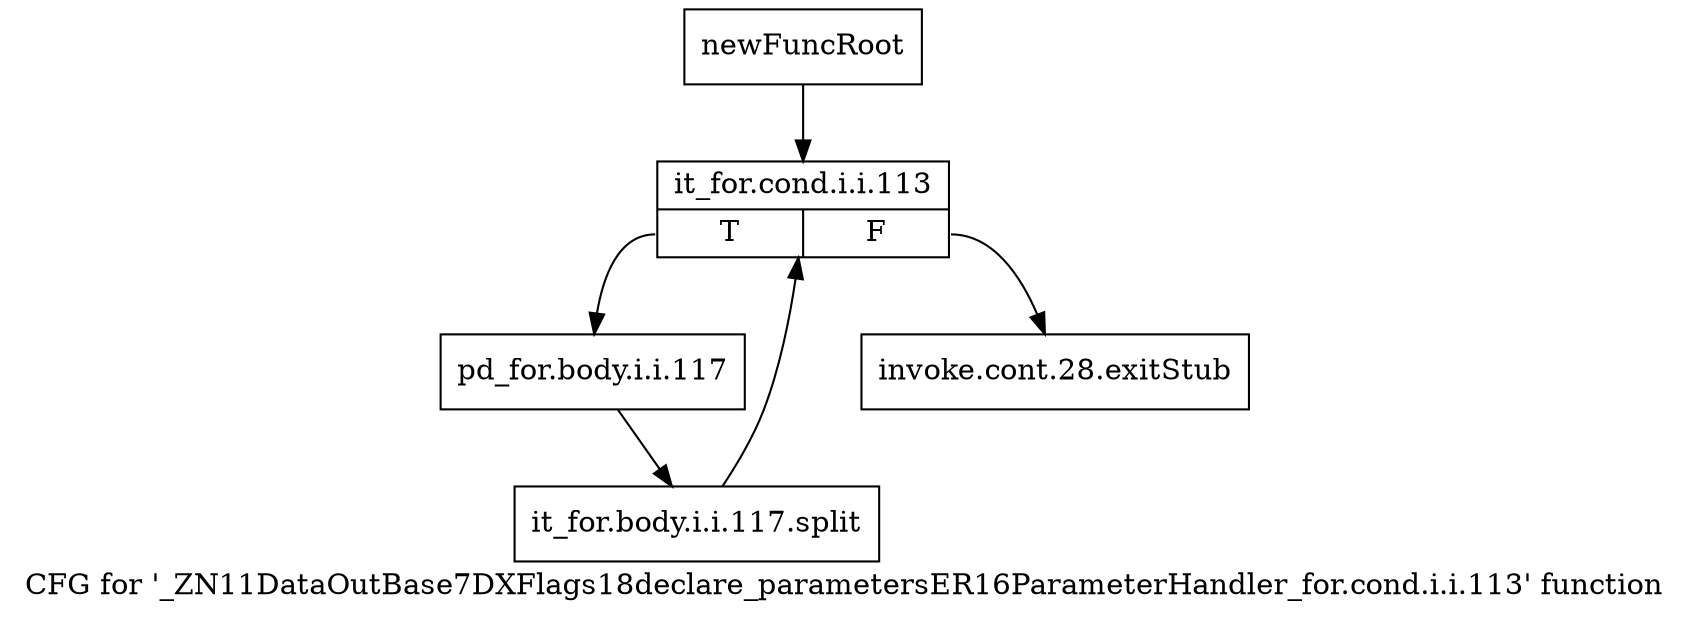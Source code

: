 digraph "CFG for '_ZN11DataOutBase7DXFlags18declare_parametersER16ParameterHandler_for.cond.i.i.113' function" {
	label="CFG for '_ZN11DataOutBase7DXFlags18declare_parametersER16ParameterHandler_for.cond.i.i.113' function";

	Node0x8b73af0 [shape=record,label="{newFuncRoot}"];
	Node0x8b73af0 -> Node0x8b73f30;
	Node0x8b73ee0 [shape=record,label="{invoke.cont.28.exitStub}"];
	Node0x8b73f30 [shape=record,label="{it_for.cond.i.i.113|{<s0>T|<s1>F}}"];
	Node0x8b73f30:s0 -> Node0x8b73f80;
	Node0x8b73f30:s1 -> Node0x8b73ee0;
	Node0x8b73f80 [shape=record,label="{pd_for.body.i.i.117}"];
	Node0x8b73f80 -> Node0xc4cd8f0;
	Node0xc4cd8f0 [shape=record,label="{it_for.body.i.i.117.split}"];
	Node0xc4cd8f0 -> Node0x8b73f30;
}
